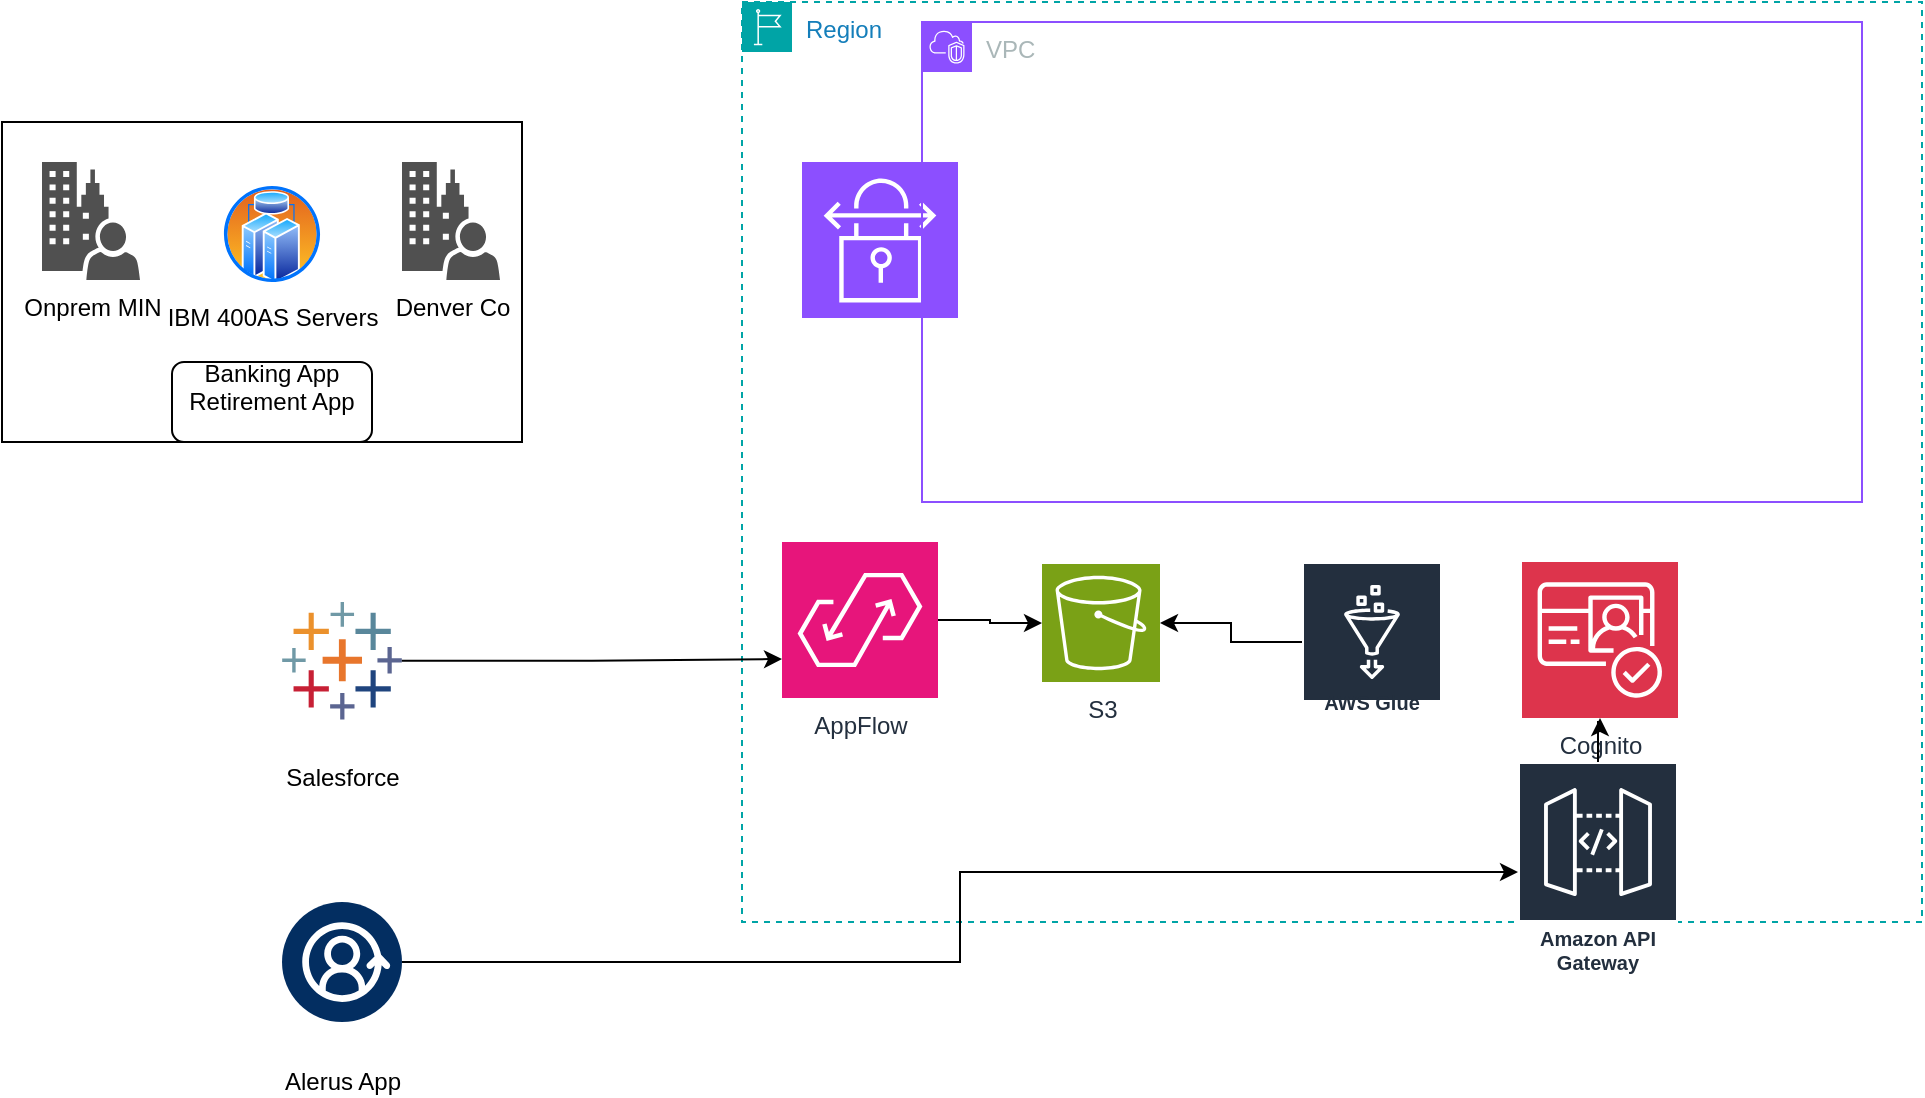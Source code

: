 <mxfile version="24.0.0" type="github">
  <diagram name="Page-1" id="N-wu-rKSxGulzZxUAE4Z">
    <mxGraphModel dx="2050" dy="746" grid="1" gridSize="10" guides="1" tooltips="1" connect="1" arrows="1" fold="1" page="1" pageScale="1" pageWidth="850" pageHeight="1100" math="0" shadow="0">
      <root>
        <mxCell id="0" />
        <mxCell id="1" parent="0" />
        <mxCell id="tQlyBrrwfsTc0KUc580M-25" value="" style="rounded=0;whiteSpace=wrap;html=1;" vertex="1" parent="1">
          <mxGeometry x="-150" y="140" width="260" height="160" as="geometry" />
        </mxCell>
        <mxCell id="tQlyBrrwfsTc0KUc580M-1" value="Onprem MIN" style="sketch=0;pointerEvents=1;shadow=0;dashed=0;html=1;strokeColor=none;fillColor=#505050;labelPosition=center;verticalLabelPosition=bottom;verticalAlign=top;outlineConnect=0;align=center;shape=mxgraph.office.users.on_premises_user;" vertex="1" parent="1">
          <mxGeometry x="-130" y="160" width="49" height="59" as="geometry" />
        </mxCell>
        <mxCell id="tQlyBrrwfsTc0KUc580M-3" value="Denver Co" style="sketch=0;pointerEvents=1;shadow=0;dashed=0;html=1;strokeColor=none;fillColor=#505050;labelPosition=center;verticalLabelPosition=bottom;verticalAlign=top;outlineConnect=0;align=center;shape=mxgraph.office.users.on_premises_user;" vertex="1" parent="1">
          <mxGeometry x="50" y="160" width="49" height="59" as="geometry" />
        </mxCell>
        <mxCell id="tQlyBrrwfsTc0KUc580M-4" value="Region" style="points=[[0,0],[0.25,0],[0.5,0],[0.75,0],[1,0],[1,0.25],[1,0.5],[1,0.75],[1,1],[0.75,1],[0.5,1],[0.25,1],[0,1],[0,0.75],[0,0.5],[0,0.25]];outlineConnect=0;gradientColor=none;html=1;whiteSpace=wrap;fontSize=12;fontStyle=0;container=1;pointerEvents=0;collapsible=0;recursiveResize=0;shape=mxgraph.aws4.group;grIcon=mxgraph.aws4.group_region;strokeColor=#00A4A6;fillColor=none;verticalAlign=top;align=left;spacingLeft=30;fontColor=#147EBA;dashed=1;" vertex="1" parent="1">
          <mxGeometry x="220" y="80" width="590" height="460" as="geometry" />
        </mxCell>
        <mxCell id="tQlyBrrwfsTc0KUc580M-19" value="" style="edgeStyle=orthogonalEdgeStyle;rounded=0;orthogonalLoop=1;jettySize=auto;html=1;" edge="1" parent="tQlyBrrwfsTc0KUc580M-4" source="tQlyBrrwfsTc0KUc580M-9" target="tQlyBrrwfsTc0KUc580M-17">
          <mxGeometry relative="1" as="geometry" />
        </mxCell>
        <mxCell id="tQlyBrrwfsTc0KUc580M-9" value="AWS Glue" style="sketch=0;outlineConnect=0;fontColor=#232F3E;gradientColor=none;strokeColor=#ffffff;fillColor=#232F3E;dashed=0;verticalLabelPosition=middle;verticalAlign=bottom;align=center;html=1;whiteSpace=wrap;fontSize=10;fontStyle=1;spacing=3;shape=mxgraph.aws4.productIcon;prIcon=mxgraph.aws4.glue;" vertex="1" parent="tQlyBrrwfsTc0KUc580M-4">
          <mxGeometry x="280" y="280" width="70" height="80" as="geometry" />
        </mxCell>
        <mxCell id="tQlyBrrwfsTc0KUc580M-11" value="" style="sketch=0;points=[[0,0,0],[0.25,0,0],[0.5,0,0],[0.75,0,0],[1,0,0],[0,1,0],[0.25,1,0],[0.5,1,0],[0.75,1,0],[1,1,0],[0,0.25,0],[0,0.5,0],[0,0.75,0],[1,0.25,0],[1,0.5,0],[1,0.75,0]];outlineConnect=0;fontColor=#232F3E;fillColor=#8C4FFF;strokeColor=#ffffff;dashed=0;verticalLabelPosition=bottom;verticalAlign=top;align=center;html=1;fontSize=12;fontStyle=0;aspect=fixed;shape=mxgraph.aws4.resourceIcon;resIcon=mxgraph.aws4.site_to_site_vpn;" vertex="1" parent="tQlyBrrwfsTc0KUc580M-4">
          <mxGeometry x="30" y="80" width="78" height="78" as="geometry" />
        </mxCell>
        <mxCell id="tQlyBrrwfsTc0KUc580M-13" value="VPC" style="points=[[0,0],[0.25,0],[0.5,0],[0.75,0],[1,0],[1,0.25],[1,0.5],[1,0.75],[1,1],[0.75,1],[0.5,1],[0.25,1],[0,1],[0,0.75],[0,0.5],[0,0.25]];outlineConnect=0;gradientColor=none;html=1;whiteSpace=wrap;fontSize=12;fontStyle=0;container=1;pointerEvents=0;collapsible=0;recursiveResize=0;shape=mxgraph.aws4.group;grIcon=mxgraph.aws4.group_vpc2;strokeColor=#8C4FFF;fillColor=none;verticalAlign=top;align=left;spacingLeft=30;fontColor=#AAB7B8;dashed=0;" vertex="1" parent="tQlyBrrwfsTc0KUc580M-4">
          <mxGeometry x="90" y="10" width="470" height="240" as="geometry" />
        </mxCell>
        <mxCell id="tQlyBrrwfsTc0KUc580M-18" value="" style="edgeStyle=orthogonalEdgeStyle;rounded=0;orthogonalLoop=1;jettySize=auto;html=1;" edge="1" parent="tQlyBrrwfsTc0KUc580M-4" source="tQlyBrrwfsTc0KUc580M-15" target="tQlyBrrwfsTc0KUc580M-17">
          <mxGeometry relative="1" as="geometry" />
        </mxCell>
        <mxCell id="tQlyBrrwfsTc0KUc580M-15" value="AppFlow" style="sketch=0;points=[[0,0,0],[0.25,0,0],[0.5,0,0],[0.75,0,0],[1,0,0],[0,1,0],[0.25,1,0],[0.5,1,0],[0.75,1,0],[1,1,0],[0,0.25,0],[0,0.5,0],[0,0.75,0],[1,0.25,0],[1,0.5,0],[1,0.75,0]];outlineConnect=0;fontColor=#232F3E;fillColor=#E7157B;strokeColor=#ffffff;dashed=0;verticalLabelPosition=bottom;verticalAlign=top;align=center;html=1;fontSize=12;fontStyle=0;aspect=fixed;shape=mxgraph.aws4.resourceIcon;resIcon=mxgraph.aws4.appflow;" vertex="1" parent="tQlyBrrwfsTc0KUc580M-4">
          <mxGeometry x="20" y="270" width="78" height="78" as="geometry" />
        </mxCell>
        <mxCell id="tQlyBrrwfsTc0KUc580M-17" value="S3" style="sketch=0;points=[[0,0,0],[0.25,0,0],[0.5,0,0],[0.75,0,0],[1,0,0],[0,1,0],[0.25,1,0],[0.5,1,0],[0.75,1,0],[1,1,0],[0,0.25,0],[0,0.5,0],[0,0.75,0],[1,0.25,0],[1,0.5,0],[1,0.75,0]];outlineConnect=0;fontColor=#232F3E;fillColor=#7AA116;strokeColor=#ffffff;dashed=0;verticalLabelPosition=bottom;verticalAlign=top;align=center;html=1;fontSize=12;fontStyle=0;aspect=fixed;shape=mxgraph.aws4.resourceIcon;resIcon=mxgraph.aws4.s3;" vertex="1" parent="tQlyBrrwfsTc0KUc580M-4">
          <mxGeometry x="150" y="281" width="59" height="59" as="geometry" />
        </mxCell>
        <mxCell id="tQlyBrrwfsTc0KUc580M-20" value="Cognito" style="sketch=0;points=[[0,0,0],[0.25,0,0],[0.5,0,0],[0.75,0,0],[1,0,0],[0,1,0],[0.25,1,0],[0.5,1,0],[0.75,1,0],[1,1,0],[0,0.25,0],[0,0.5,0],[0,0.75,0],[1,0.25,0],[1,0.5,0],[1,0.75,0]];outlineConnect=0;fontColor=#232F3E;fillColor=#DD344C;strokeColor=#ffffff;dashed=0;verticalLabelPosition=bottom;verticalAlign=top;align=center;html=1;fontSize=12;fontStyle=0;aspect=fixed;shape=mxgraph.aws4.resourceIcon;resIcon=mxgraph.aws4.cognito;" vertex="1" parent="tQlyBrrwfsTc0KUc580M-4">
          <mxGeometry x="390" y="280" width="78" height="78" as="geometry" />
        </mxCell>
        <mxCell id="tQlyBrrwfsTc0KUc580M-10" value="IBM 400AS Servers" style="image;aspect=fixed;perimeter=ellipsePerimeter;html=1;align=center;shadow=0;dashed=0;spacingTop=3;image=img/lib/active_directory/cluster_server.svg;" vertex="1" parent="1">
          <mxGeometry x="-40" y="171" width="50" height="50" as="geometry" />
        </mxCell>
        <mxCell id="tQlyBrrwfsTc0KUc580M-14" value="Salesforce" style="verticalLabelPosition=bottom;aspect=fixed;html=1;shape=mxgraph.salesforce.analytics;" vertex="1" parent="1">
          <mxGeometry x="-10" y="380" width="60" height="58.8" as="geometry" />
        </mxCell>
        <mxCell id="tQlyBrrwfsTc0KUc580M-16" style="edgeStyle=orthogonalEdgeStyle;rounded=0;orthogonalLoop=1;jettySize=auto;html=1;entryX=0;entryY=0.75;entryDx=0;entryDy=0;entryPerimeter=0;" edge="1" parent="1" source="tQlyBrrwfsTc0KUc580M-14" target="tQlyBrrwfsTc0KUc580M-15">
          <mxGeometry relative="1" as="geometry" />
        </mxCell>
        <mxCell id="tQlyBrrwfsTc0KUc580M-22" style="edgeStyle=orthogonalEdgeStyle;rounded=0;orthogonalLoop=1;jettySize=auto;html=1;" edge="1" parent="1" source="tQlyBrrwfsTc0KUc580M-23" target="tQlyBrrwfsTc0KUc580M-20">
          <mxGeometry relative="1" as="geometry" />
        </mxCell>
        <mxCell id="tQlyBrrwfsTc0KUc580M-21" value="Alerus App" style="verticalLabelPosition=bottom;aspect=fixed;html=1;shape=mxgraph.salesforce.customer_3602;" vertex="1" parent="1">
          <mxGeometry x="-10" y="530" width="60" height="60" as="geometry" />
        </mxCell>
        <mxCell id="tQlyBrrwfsTc0KUc580M-24" value="" style="edgeStyle=orthogonalEdgeStyle;rounded=0;orthogonalLoop=1;jettySize=auto;html=1;" edge="1" parent="1" source="tQlyBrrwfsTc0KUc580M-21" target="tQlyBrrwfsTc0KUc580M-23">
          <mxGeometry relative="1" as="geometry">
            <mxPoint x="50" y="560" as="sourcePoint" />
            <mxPoint x="649" y="438" as="targetPoint" />
          </mxGeometry>
        </mxCell>
        <mxCell id="tQlyBrrwfsTc0KUc580M-23" value="Amazon API Gateway" style="sketch=0;outlineConnect=0;fontColor=#232F3E;gradientColor=none;strokeColor=#ffffff;fillColor=#232F3E;dashed=0;verticalLabelPosition=middle;verticalAlign=bottom;align=center;html=1;whiteSpace=wrap;fontSize=10;fontStyle=1;spacing=3;shape=mxgraph.aws4.productIcon;prIcon=mxgraph.aws4.api_gateway;" vertex="1" parent="1">
          <mxGeometry x="608" y="460" width="80" height="110" as="geometry" />
        </mxCell>
        <mxCell id="tQlyBrrwfsTc0KUc580M-26" value="&lt;div&gt;Banking App&lt;/div&gt;&lt;div&gt;Retirement App&lt;/div&gt;&lt;div&gt;&lt;br&gt;&lt;/div&gt;" style="rounded=1;whiteSpace=wrap;html=1;" vertex="1" parent="1">
          <mxGeometry x="-65" y="260" width="100" height="40" as="geometry" />
        </mxCell>
      </root>
    </mxGraphModel>
  </diagram>
</mxfile>

